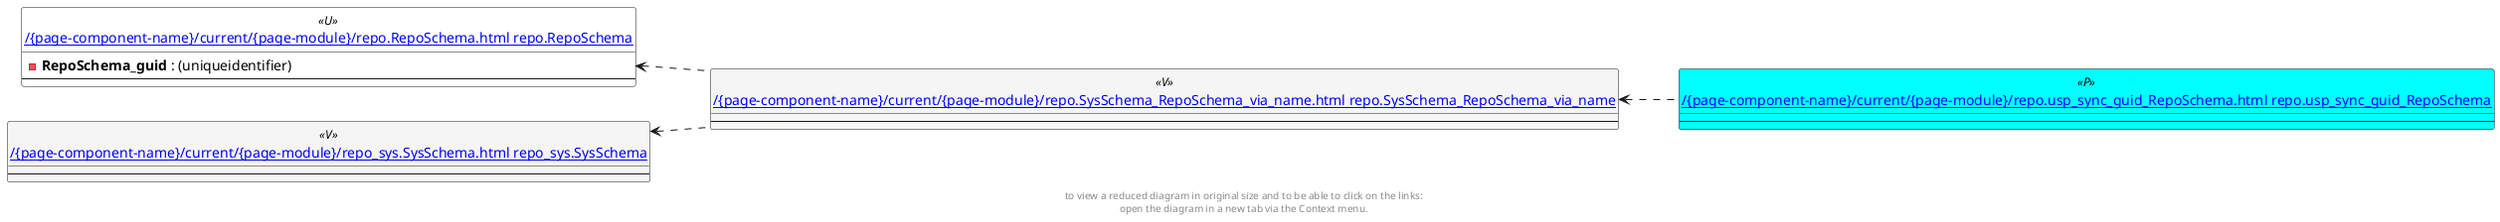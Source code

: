@startuml
left to right direction
'top to bottom direction
hide circle
'avoide "." issues:
set namespaceSeparator none


skinparam class {
  BackgroundColor White
  BackgroundColor<<FN>> Yellow
  BackgroundColor<<FS>> Yellow
  BackgroundColor<<FT>> LightGray
  BackgroundColor<<IF>> Yellow
  BackgroundColor<<IS>> Yellow
  BackgroundColor<<P>> Aqua
  BackgroundColor<<PC>> Aqua
  BackgroundColor<<SN>> Yellow
  BackgroundColor<<SO>> SlateBlue
  BackgroundColor<<TF>> LightGray
  BackgroundColor<<TR>> Tomato
  BackgroundColor<<U>> White
  BackgroundColor<<V>> WhiteSmoke
  BackgroundColor<<X>> Aqua
}


entity "[[{site-url}/{page-component-name}/current/{page-module}/repo.RepoSchema.html repo.RepoSchema]]" as repo.RepoSchema << U >> {
  - **RepoSchema_guid** : (uniqueidentifier)
  --
}

entity "[[{site-url}/{page-component-name}/current/{page-module}/repo.SysSchema_RepoSchema_via_name.html repo.SysSchema_RepoSchema_via_name]]" as repo.SysSchema_RepoSchema_via_name << V >> {
  --
}

entity "[[{site-url}/{page-component-name}/current/{page-module}/repo.usp_sync_guid_RepoSchema.html repo.usp_sync_guid_RepoSchema]]" as repo.usp_sync_guid_RepoSchema << P >> {
  --
}

entity "[[{site-url}/{page-component-name}/current/{page-module}/repo_sys.SysSchema.html repo_sys.SysSchema]]" as repo_sys.SysSchema << V >> {
  --
}

repo.RepoSchema <.. repo.SysSchema_RepoSchema_via_name
repo.SysSchema_RepoSchema_via_name <.. repo.usp_sync_guid_RepoSchema
repo_sys.SysSchema <.. repo.SysSchema_RepoSchema_via_name
footer
to view a reduced diagram in original size and to be able to click on the links:
open the diagram in a new tab via the Context menu.
end footer

@enduml

